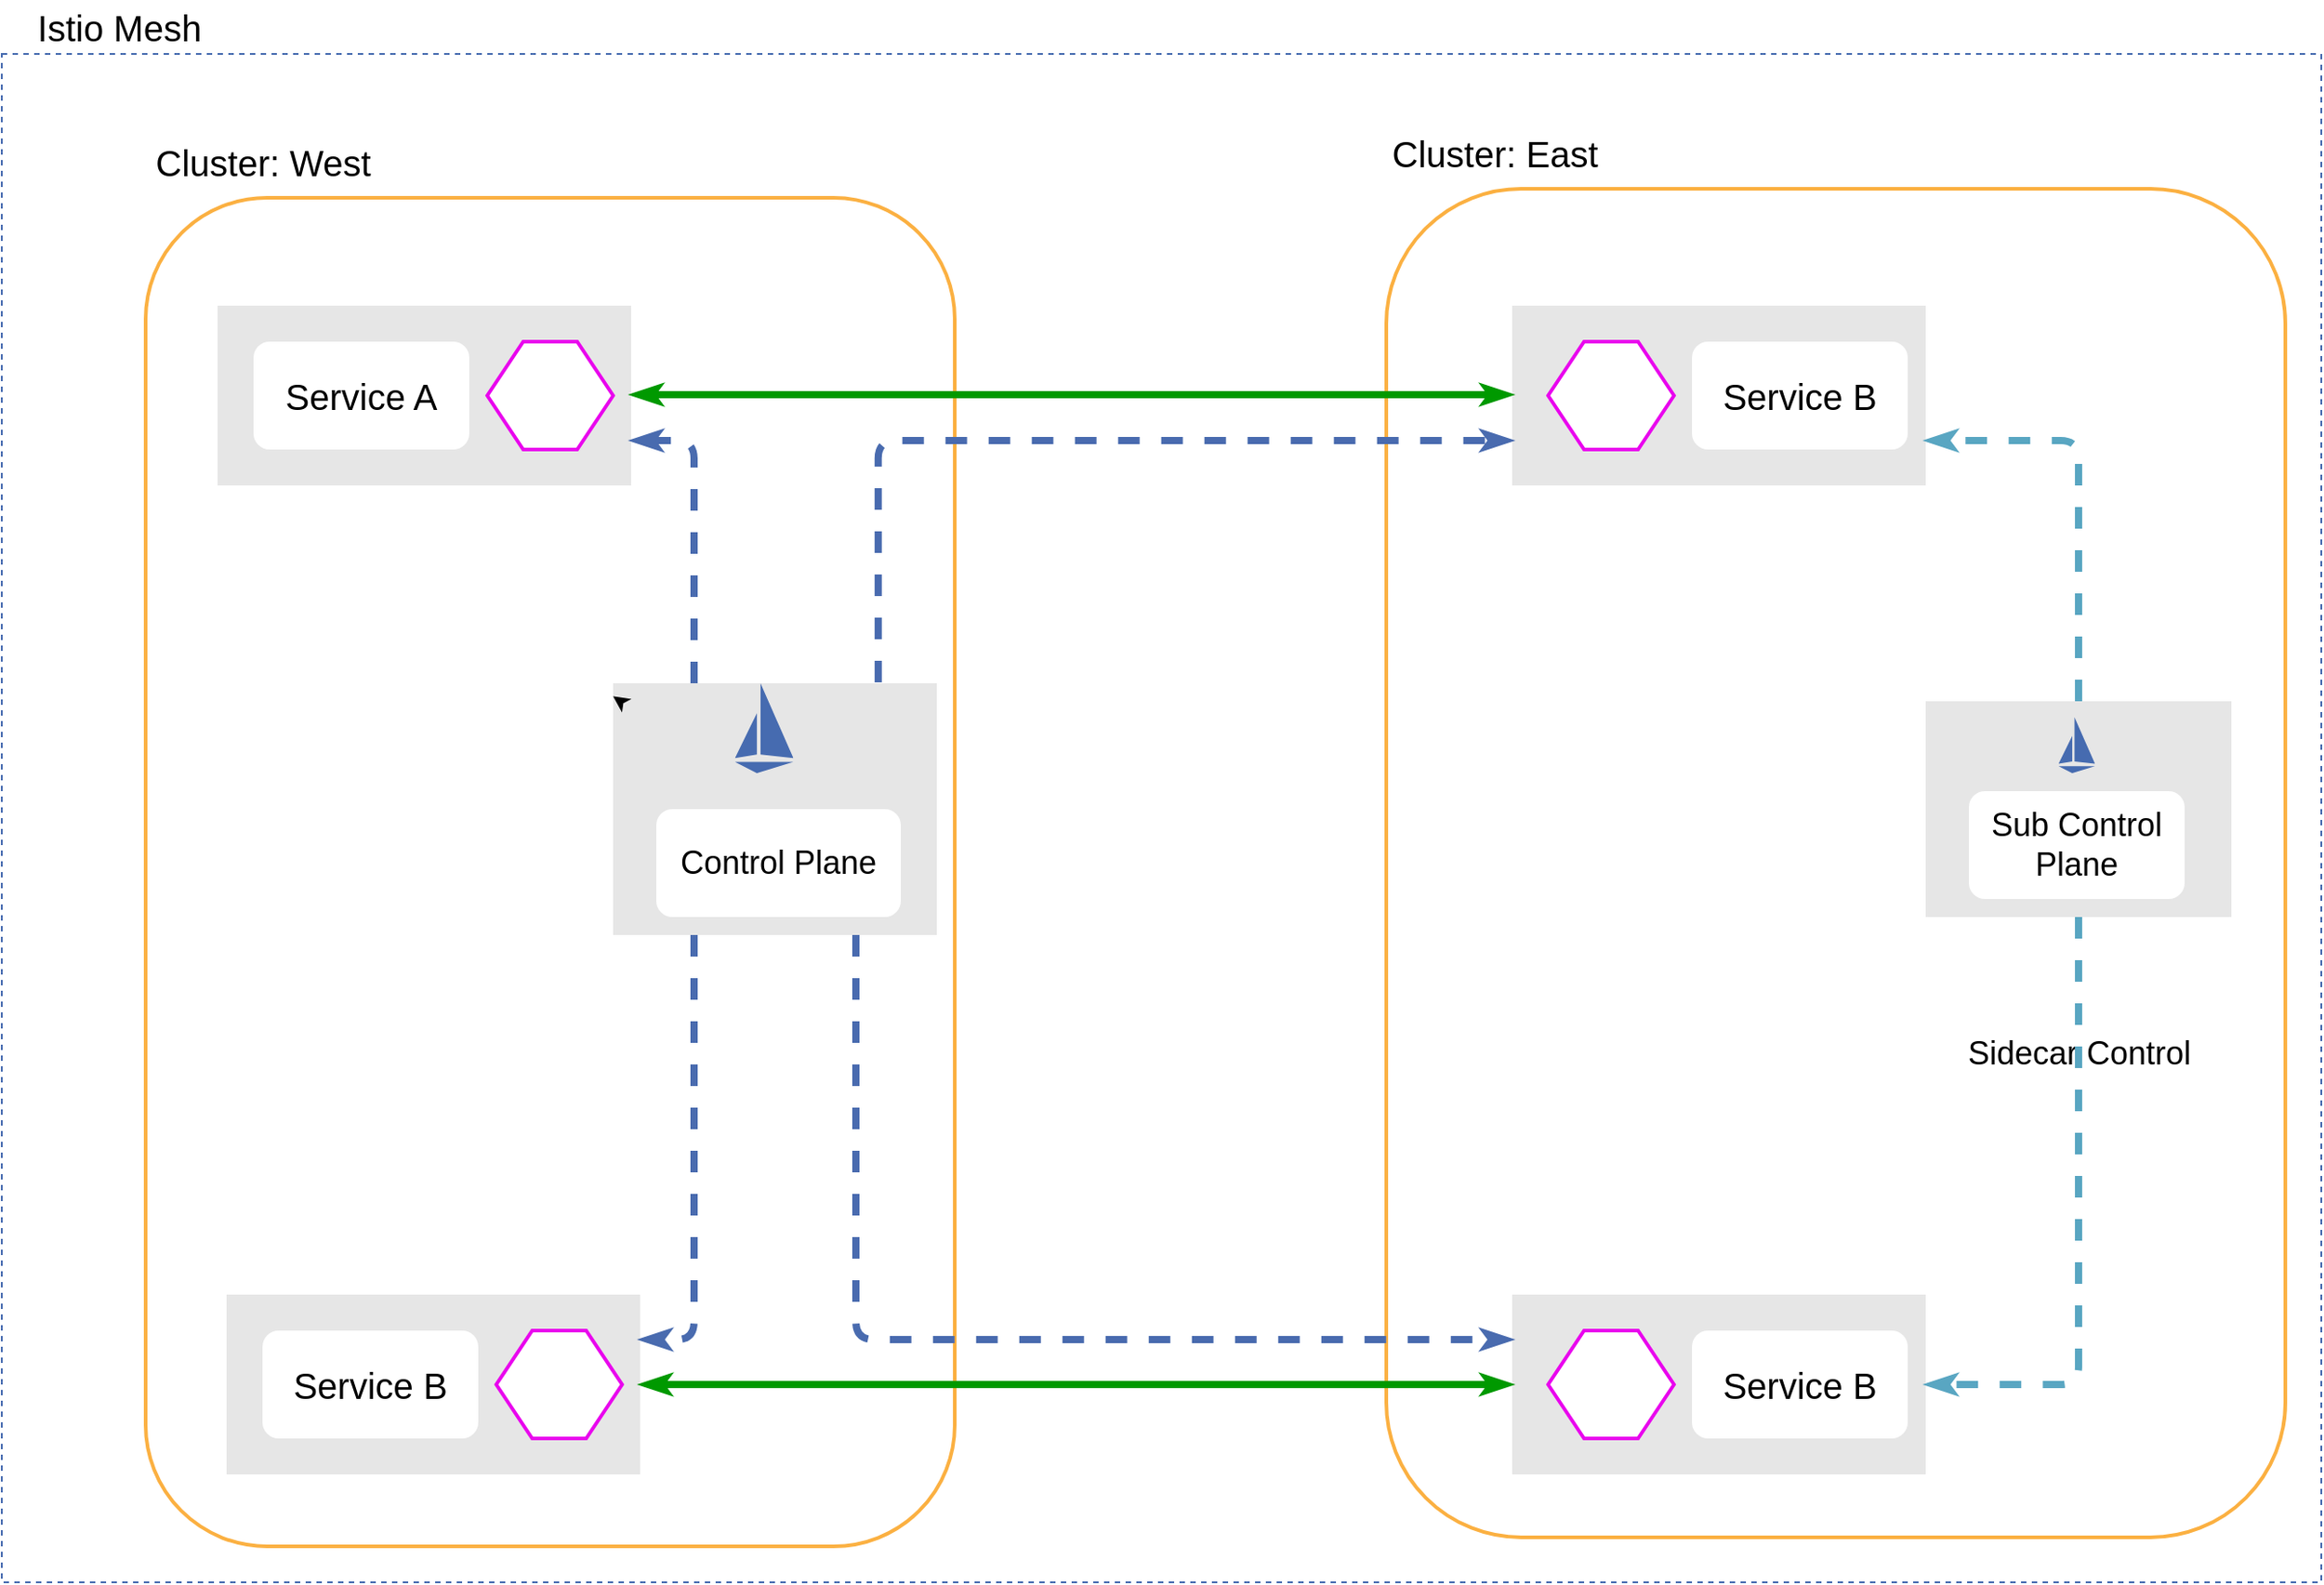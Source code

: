 <mxfile>
    <diagram id="UrpWUrPDc7pazScPs_SQ" name="Page-1">
        <mxGraphModel dx="2017" dy="1508" grid="1" gridSize="10" guides="1" tooltips="1" connect="1" arrows="1" fold="1" page="1" pageScale="1" pageWidth="850" pageHeight="1100" background="#ffffff" math="0" shadow="0">
            <root>
                <mxCell id="0"/>
                <mxCell id="1" parent="0"/>
                <mxCell id="55" value="" style="rounded=0;whiteSpace=wrap;html=1;fillColor=none;strokeColor=#466BB0;dashed=1;" vertex="1" parent="1">
                    <mxGeometry x="70" y="130" width="1290" height="850" as="geometry"/>
                </mxCell>
                <mxCell id="5" value="" style="rounded=1;whiteSpace=wrap;html=1;labelBackgroundColor=none;strokeWidth=2;fillColor=none;strokeColor=#FBB041;" parent="1" vertex="1">
                    <mxGeometry x="840" y="205" width="500" height="750" as="geometry"/>
                </mxCell>
                <mxCell id="57" value="" style="rounded=0;whiteSpace=wrap;html=1;labelBackgroundColor=none;strokeColor=none;strokeWidth=2;fillColor=#E6E6E6;" vertex="1" parent="1">
                    <mxGeometry x="1140" y="490" width="170" height="120" as="geometry"/>
                </mxCell>
                <mxCell id="7" value="" style="rounded=1;whiteSpace=wrap;html=1;labelBackgroundColor=none;strokeWidth=2;fillColor=none;strokeColor=#FBB041;" parent="1" vertex="1">
                    <mxGeometry x="150" y="210" width="450" height="750" as="geometry"/>
                </mxCell>
                <mxCell id="3" value="&lt;span style=&quot;color: rgb(0 , 0 , 0)&quot;&gt;Istio Mesh&lt;/span&gt;" style="text;html=1;align=center;verticalAlign=middle;resizable=0;points=[];autosize=1;strokeColor=none;fillColor=none;fontSize=20;" parent="1" vertex="1">
                    <mxGeometry x="80" y="100" width="110" height="30" as="geometry"/>
                </mxCell>
                <mxCell id="6" value="" style="rounded=0;whiteSpace=wrap;html=1;labelBackgroundColor=none;strokeColor=none;strokeWidth=2;fillColor=#E6E6E6;" parent="1" vertex="1">
                    <mxGeometry x="190" y="270" width="230" height="100" as="geometry"/>
                </mxCell>
                <mxCell id="8" value="" style="rounded=0;whiteSpace=wrap;html=1;labelBackgroundColor=none;strokeColor=none;strokeWidth=2;fillColor=#E6E6E6;" parent="1" vertex="1">
                    <mxGeometry x="410" y="480" width="180" height="140" as="geometry"/>
                </mxCell>
                <mxCell id="9" value="&lt;font style=&quot;font-size: 20px&quot;&gt;Service A&lt;/font&gt;" style="rounded=1;whiteSpace=wrap;html=1;labelBackgroundColor=none;fontColor=#000000;strokeColor=none;strokeWidth=2;fillColor=#FFFFFF;" parent="1" vertex="1">
                    <mxGeometry x="210" y="290" width="120" height="60" as="geometry"/>
                </mxCell>
                <mxCell id="14" value="" style="rounded=0;whiteSpace=wrap;html=1;labelBackgroundColor=none;strokeColor=none;strokeWidth=2;fillColor=#E6E6E6;" parent="1" vertex="1">
                    <mxGeometry x="910" y="270" width="230" height="100" as="geometry"/>
                </mxCell>
                <mxCell id="15" value="&lt;font style=&quot;font-size: 20px&quot;&gt;Service B&lt;/font&gt;" style="rounded=1;whiteSpace=wrap;html=1;labelBackgroundColor=none;fontColor=#000000;strokeColor=none;strokeWidth=2;fillColor=#FFFFFF;" parent="1" vertex="1">
                    <mxGeometry x="1010" y="290" width="120" height="60" as="geometry"/>
                </mxCell>
                <mxCell id="17" value="" style="shape=hexagon;perimeter=hexagonPerimeter2;whiteSpace=wrap;html=1;fixedSize=1;labelBackgroundColor=none;fontSize=20;fontColor=#000000;strokeColor=#E904EE;strokeWidth=2;fillColor=#FFFFFF;" parent="1" vertex="1">
                    <mxGeometry x="340" y="290" width="70" height="60" as="geometry"/>
                </mxCell>
                <mxCell id="19" value="" style="rounded=0;whiteSpace=wrap;html=1;labelBackgroundColor=none;strokeColor=none;strokeWidth=2;fillColor=#E6E6E6;" parent="1" vertex="1">
                    <mxGeometry x="195" y="820" width="230" height="100" as="geometry"/>
                </mxCell>
                <mxCell id="20" value="&lt;font style=&quot;font-size: 20px&quot;&gt;Service B&lt;/font&gt;" style="rounded=1;whiteSpace=wrap;html=1;labelBackgroundColor=none;fontColor=#000000;strokeColor=none;strokeWidth=2;fillColor=#FFFFFF;" parent="1" vertex="1">
                    <mxGeometry x="215" y="840" width="120" height="60" as="geometry"/>
                </mxCell>
                <mxCell id="21" value="" style="shape=hexagon;perimeter=hexagonPerimeter2;whiteSpace=wrap;html=1;fixedSize=1;labelBackgroundColor=none;fontSize=20;fontColor=#000000;strokeColor=#E904EE;strokeWidth=2;fillColor=#FFFFFF;" parent="1" vertex="1">
                    <mxGeometry x="345" y="840" width="70" height="60" as="geometry"/>
                </mxCell>
                <mxCell id="22" value="" style="shape=hexagon;perimeter=hexagonPerimeter2;whiteSpace=wrap;html=1;fixedSize=1;labelBackgroundColor=none;fontSize=20;fontColor=#000000;strokeColor=#E904EE;strokeWidth=2;fillColor=#FFFFFF;" parent="1" vertex="1">
                    <mxGeometry x="930" y="290" width="70" height="60" as="geometry"/>
                </mxCell>
                <mxCell id="23" value="" style="rounded=0;whiteSpace=wrap;html=1;labelBackgroundColor=none;strokeColor=none;strokeWidth=2;fillColor=#E6E6E6;" parent="1" vertex="1">
                    <mxGeometry x="910" y="820" width="230" height="100" as="geometry"/>
                </mxCell>
                <mxCell id="24" value="&lt;font style=&quot;font-size: 20px&quot;&gt;Service B&lt;/font&gt;" style="rounded=1;whiteSpace=wrap;html=1;labelBackgroundColor=none;fontColor=#000000;strokeColor=none;strokeWidth=2;fillColor=#FFFFFF;" parent="1" vertex="1">
                    <mxGeometry x="1010" y="840" width="120" height="60" as="geometry"/>
                </mxCell>
                <mxCell id="25" value="" style="shape=hexagon;perimeter=hexagonPerimeter2;whiteSpace=wrap;html=1;fixedSize=1;labelBackgroundColor=none;fontSize=20;fontColor=#000000;strokeColor=#E904EE;strokeWidth=2;fillColor=#FFFFFF;" parent="1" vertex="1">
                    <mxGeometry x="930" y="840" width="70" height="60" as="geometry"/>
                </mxCell>
                <mxCell id="26" value="&lt;font style=&quot;font-size: 18px&quot;&gt;Control Plane&lt;/font&gt;" style="rounded=1;whiteSpace=wrap;html=1;labelBackgroundColor=none;fontColor=#000000;strokeColor=none;strokeWidth=2;fillColor=#FFFFFF;" parent="1" vertex="1">
                    <mxGeometry x="434" y="550" width="136" height="60" as="geometry"/>
                </mxCell>
                <mxCell id="28" style="edgeStyle=none;html=1;fontSize=20;fontColor=#000000;" parent="1" target="8" edge="1">
                    <mxGeometry relative="1" as="geometry">
                        <mxPoint x="414" y="490" as="sourcePoint"/>
                    </mxGeometry>
                </mxCell>
                <mxCell id="33" value="" style="editableCssRules=.*;shape=image;verticalLabelPosition=bottom;labelBackgroundColor=#ffffff;verticalAlign=top;aspect=fixed;imageAspect=0;image=data:image/svg+xml,PHN2ZyB4bWxucz0iaHR0cDovL3d3dy53My5vcmcvMjAwMC9zdmciIHhtbG5zOnY9Imh0dHBzOi8vdmVjdGEuaW8vbmFubyIgd2lkdGg9IjE2MCIgaGVpZ2h0PSIyNDAiIHZpZXdCb3g9IjAgMCAxNjAgMjQwIj4mI3hhOwk8c3R5bGUgdHlwZT0idGV4dC9jc3MiPiYjeGE7CS5zdDB7ZmlsbDojNDY2YmIwO30mI3hhOwk8L3N0eWxlPiYjeGE7CTxwYXRoIGNsYXNzPSJzdDAiIGQ9Ik02MCAyNDBMMCAyMTBoMTYwem0wLTE2MEwwIDIwMGw2MC0xMHpNNzAgMHYxOTBsOTAgMTB6Ii8+JiN4YTs8L3N2Zz4=;fontColor=default;fontSize=20;strokeColor=#E904EE;strokeWidth=2;fillColor=#FFFFFF;" parent="1" vertex="1">
                    <mxGeometry x="477.75" y="480" width="32.5" height="50" as="geometry"/>
                </mxCell>
                <mxCell id="52" value="" style="endArrow=classicThin;html=1;fontSize=20;fontColor=#000000;strokeColor=#009900;strokeWidth=4;endSize=5;startSize=5;exitX=0;exitY=0.5;exitDx=0;exitDy=0;entryX=1;entryY=0.5;entryDx=0;entryDy=0;startArrow=classicThin;startFill=1;endFill=1;edgeStyle=orthogonalEdgeStyle;" parent="1" source="23" target="19" edge="1">
                    <mxGeometry width="50" height="50" relative="1" as="geometry">
                        <mxPoint x="756" y="630" as="sourcePoint"/>
                        <mxPoint x="758.3" y="827.2" as="targetPoint"/>
                        <Array as="points">
                            <mxPoint x="910" y="870"/>
                        </Array>
                    </mxGeometry>
                </mxCell>
                <mxCell id="53" value="&lt;span style=&quot;color: rgb(0 , 0 , 0)&quot;&gt;Cluster: West&lt;/span&gt;" style="text;html=1;align=center;verticalAlign=middle;resizable=0;points=[];autosize=1;strokeColor=none;fillColor=none;fontSize=20;" parent="1" vertex="1">
                    <mxGeometry x="145" y="175" width="140" height="30" as="geometry"/>
                </mxCell>
                <mxCell id="54" value="&lt;span style=&quot;color: rgb(0 , 0 , 0)&quot;&gt;Cluster: East&lt;/span&gt;" style="text;html=1;align=center;verticalAlign=middle;resizable=0;points=[];autosize=1;strokeColor=none;fillColor=none;fontSize=20;" parent="1" vertex="1">
                    <mxGeometry x="835" y="170" width="130" height="30" as="geometry"/>
                </mxCell>
                <mxCell id="56" value="" style="endArrow=classicThin;html=1;fontSize=20;fontColor=#000000;strokeColor=#009900;strokeWidth=4;endSize=5;startSize=5;exitX=0;exitY=0.495;exitDx=0;exitDy=0;entryX=1;entryY=0.5;entryDx=0;entryDy=0;startArrow=classicThin;startFill=1;endFill=1;edgeStyle=orthogonalEdgeStyle;exitPerimeter=0;" edge="1" parent="1" source="14">
                    <mxGeometry width="50" height="50" relative="1" as="geometry">
                        <mxPoint x="905" y="319.5" as="sourcePoint"/>
                        <mxPoint x="420" y="319.5" as="targetPoint"/>
                        <Array as="points"/>
                    </mxGeometry>
                </mxCell>
                <mxCell id="58" value="&lt;font style=&quot;font-size: 18px&quot;&gt;Sub Control Plane&lt;/font&gt;" style="rounded=1;whiteSpace=wrap;html=1;labelBackgroundColor=none;fontColor=#000000;strokeColor=none;strokeWidth=2;fillColor=#FFFFFF;" vertex="1" parent="1">
                    <mxGeometry x="1164" y="540" width="120" height="60" as="geometry"/>
                </mxCell>
                <mxCell id="59" value="" style="editableCssRules=.*;shape=image;verticalLabelPosition=bottom;labelBackgroundColor=#ffffff;verticalAlign=top;aspect=fixed;imageAspect=0;image=data:image/svg+xml,PHN2ZyB4bWxucz0iaHR0cDovL3d3dy53My5vcmcvMjAwMC9zdmciIHhtbG5zOnY9Imh0dHBzOi8vdmVjdGEuaW8vbmFubyIgd2lkdGg9IjE2MCIgaGVpZ2h0PSIyNDAiIHZpZXdCb3g9IjAgMCAxNjAgMjQwIj4mI3hhOwk8c3R5bGUgdHlwZT0idGV4dC9jc3MiPiYjeGE7CS5zdDB7ZmlsbDojNDY2YmIwO30mI3hhOwk8L3N0eWxlPiYjeGE7CTxwYXRoIGNsYXNzPSJzdDAiIGQ9Ik02MCAyNDBMMCAyMTBoMTYwem0wLTE2MEwwIDIwMGw2MC0xMHpNNzAgMHYxOTBsOTAgMTB6Ii8+JiN4YTs8L3N2Zz4=;fontColor=default;fontSize=20;strokeColor=#E904EE;strokeWidth=2;fillColor=#FFFFFF;" vertex="1" parent="1">
                    <mxGeometry x="1213.88" y="498.85" width="20.25" height="31.15" as="geometry"/>
                </mxCell>
                <mxCell id="60" value="" style="endArrow=classicThin;html=1;fontSize=20;fontColor=#000000;strokeColor=#496BAF;strokeWidth=4;endSize=5;startSize=5;exitX=0.25;exitY=0;exitDx=0;exitDy=0;entryX=1;entryY=0.75;entryDx=0;entryDy=0;startArrow=none;startFill=0;endFill=1;edgeStyle=orthogonalEdgeStyle;dashed=1;" edge="1" parent="1" source="8" target="6">
                    <mxGeometry width="50" height="50" relative="1" as="geometry">
                        <mxPoint x="905" y="400" as="sourcePoint"/>
                        <mxPoint x="415" y="400" as="targetPoint"/>
                        <Array as="points"/>
                    </mxGeometry>
                </mxCell>
                <mxCell id="61" value="" style="endArrow=classicThin;html=1;fontSize=20;fontColor=#000000;strokeColor=#496BAF;strokeWidth=4;endSize=5;startSize=5;exitX=0.819;exitY=-0.004;exitDx=0;exitDy=0;entryX=0;entryY=0.75;entryDx=0;entryDy=0;startArrow=none;startFill=0;endFill=1;edgeStyle=orthogonalEdgeStyle;dashed=1;exitPerimeter=0;" edge="1" parent="1" source="8" target="14">
                    <mxGeometry width="50" height="50" relative="1" as="geometry">
                        <mxPoint x="472" y="490" as="sourcePoint"/>
                        <mxPoint x="430" y="355" as="targetPoint"/>
                        <Array as="points"/>
                    </mxGeometry>
                </mxCell>
                <mxCell id="62" value="" style="endArrow=classicThin;html=1;fontSize=20;fontColor=#000000;strokeColor=#496BAF;strokeWidth=4;endSize=5;startSize=5;exitX=0.25;exitY=1;exitDx=0;exitDy=0;entryX=1;entryY=0.25;entryDx=0;entryDy=0;startArrow=none;startFill=0;endFill=1;edgeStyle=orthogonalEdgeStyle;dashed=1;" edge="1" parent="1" source="8" target="19">
                    <mxGeometry width="50" height="50" relative="1" as="geometry">
                        <mxPoint x="472" y="490" as="sourcePoint"/>
                        <mxPoint x="430" y="355" as="targetPoint"/>
                        <Array as="points"/>
                    </mxGeometry>
                </mxCell>
                <mxCell id="63" value="" style="endArrow=classicThin;html=1;fontSize=20;fontColor=#000000;strokeColor=#496BAF;strokeWidth=4;endSize=5;startSize=5;exitX=0.75;exitY=1;exitDx=0;exitDy=0;entryX=0;entryY=0.25;entryDx=0;entryDy=0;startArrow=none;startFill=0;endFill=1;edgeStyle=orthogonalEdgeStyle;dashed=1;" edge="1" parent="1" source="8" target="23">
                    <mxGeometry width="50" height="50" relative="1" as="geometry">
                        <mxPoint x="544.832" y="489.44" as="sourcePoint"/>
                        <mxPoint x="920" y="355" as="targetPoint"/>
                        <Array as="points"/>
                    </mxGeometry>
                </mxCell>
                <mxCell id="64" value="" style="endArrow=classicThin;html=1;fontSize=20;fontColor=#000000;strokeColor=#59A6C2;strokeWidth=4;endSize=5;startSize=5;exitX=0.5;exitY=0;exitDx=0;exitDy=0;entryX=1;entryY=0.75;entryDx=0;entryDy=0;startArrow=none;startFill=0;endFill=1;edgeStyle=orthogonalEdgeStyle;dashed=1;labelBackgroundColor=none;" edge="1" parent="1" source="57" target="14">
                    <mxGeometry width="50" height="50" relative="1" as="geometry">
                        <mxPoint x="544.832" y="489.44" as="sourcePoint"/>
                        <mxPoint x="920" y="355" as="targetPoint"/>
                        <Array as="points"/>
                    </mxGeometry>
                </mxCell>
                <mxCell id="66" value="&lt;span style=&quot;color: rgb(0, 0, 0); font-size: 18px;&quot;&gt;&lt;font style=&quot;font-size: 18px;&quot;&gt;Sidecar Control&lt;/font&gt;&lt;/span&gt;" style="edgeLabel;html=1;align=center;verticalAlign=middle;resizable=0;points=[];labelBackgroundColor=none;fontSize=18;" vertex="1" connectable="0" parent="64">
                    <mxGeometry x="-0.2" y="4" relative="1" as="geometry">
                        <mxPoint x="4" y="288" as="offset"/>
                    </mxGeometry>
                </mxCell>
                <mxCell id="65" value="" style="endArrow=classicThin;html=1;fontSize=20;fontColor=#000000;strokeColor=#59A6C2;strokeWidth=4;endSize=5;startSize=5;exitX=0.5;exitY=1;exitDx=0;exitDy=0;entryX=1;entryY=0.5;entryDx=0;entryDy=0;startArrow=none;startFill=0;endFill=1;edgeStyle=orthogonalEdgeStyle;dashed=1;labelBackgroundColor=#FFFFFF;" edge="1" parent="1" source="57" target="23">
                    <mxGeometry width="50" height="50" relative="1" as="geometry">
                        <mxPoint x="1184" y="490" as="sourcePoint"/>
                        <mxPoint x="1150" y="355" as="targetPoint"/>
                        <Array as="points"/>
                    </mxGeometry>
                </mxCell>
            </root>
        </mxGraphModel>
    </diagram>
</mxfile>
